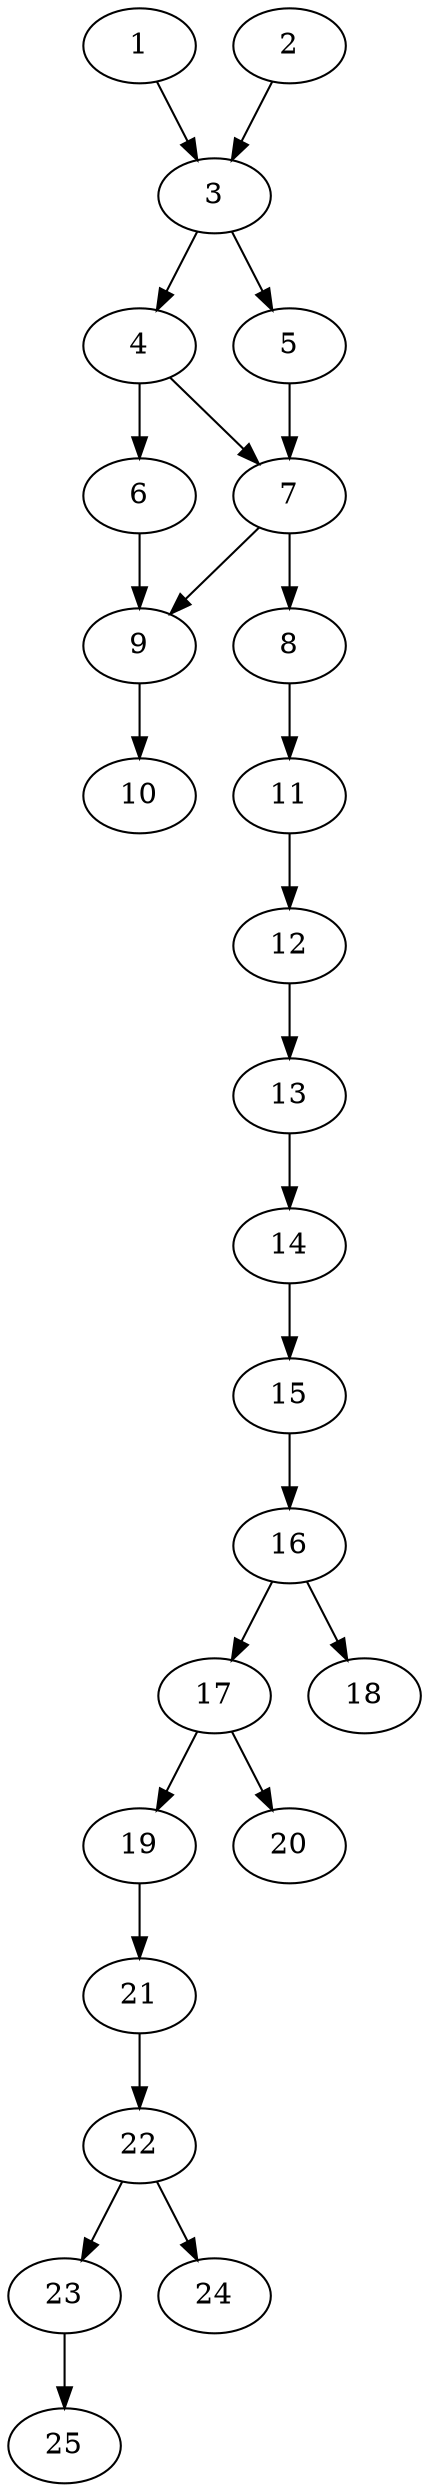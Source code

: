 // DAG automatically generated by daggen at Thu Oct  3 14:00:40 2019
// ./daggen --dot -n 25 --ccr 0.5 --fat 0.3 --regular 0.7 --density 0.6 --mindata 5242880 --maxdata 52428800 
digraph G {
  1 [size="71276544", alpha="0.01", expect_size="35638272"] 
  1 -> 3 [size ="35638272"]
  2 [size="10967040", alpha="0.13", expect_size="5483520"] 
  2 -> 3 [size ="5483520"]
  3 [size="59058176", alpha="0.06", expect_size="29529088"] 
  3 -> 4 [size ="29529088"]
  3 -> 5 [size ="29529088"]
  4 [size="36321280", alpha="0.12", expect_size="18160640"] 
  4 -> 6 [size ="18160640"]
  4 -> 7 [size ="18160640"]
  5 [size="63354880", alpha="0.08", expect_size="31677440"] 
  5 -> 7 [size ="31677440"]
  6 [size="76646400", alpha="0.20", expect_size="38323200"] 
  6 -> 9 [size ="38323200"]
  7 [size="49446912", alpha="0.08", expect_size="24723456"] 
  7 -> 8 [size ="24723456"]
  7 -> 9 [size ="24723456"]
  8 [size="81473536", alpha="0.16", expect_size="40736768"] 
  8 -> 11 [size ="40736768"]
  9 [size="85688320", alpha="0.06", expect_size="42844160"] 
  9 -> 10 [size ="42844160"]
  10 [size="33189888", alpha="0.20", expect_size="16594944"] 
  11 [size="90312704", alpha="0.00", expect_size="45156352"] 
  11 -> 12 [size ="45156352"]
  12 [size="97005568", alpha="0.04", expect_size="48502784"] 
  12 -> 13 [size ="48502784"]
  13 [size="63010816", alpha="0.09", expect_size="31505408"] 
  13 -> 14 [size ="31505408"]
  14 [size="90556416", alpha="0.05", expect_size="45278208"] 
  14 -> 15 [size ="45278208"]
  15 [size="53037056", alpha="0.02", expect_size="26518528"] 
  15 -> 16 [size ="26518528"]
  16 [size="89188352", alpha="0.16", expect_size="44594176"] 
  16 -> 17 [size ="44594176"]
  16 -> 18 [size ="44594176"]
  17 [size="88287232", alpha="0.03", expect_size="44143616"] 
  17 -> 19 [size ="44143616"]
  17 -> 20 [size ="44143616"]
  18 [size="33744896", alpha="0.12", expect_size="16872448"] 
  19 [size="14823424", alpha="0.17", expect_size="7411712"] 
  19 -> 21 [size ="7411712"]
  20 [size="45096960", alpha="0.10", expect_size="22548480"] 
  21 [size="44480512", alpha="0.16", expect_size="22240256"] 
  21 -> 22 [size ="22240256"]
  22 [size="45596672", alpha="0.01", expect_size="22798336"] 
  22 -> 23 [size ="22798336"]
  22 -> 24 [size ="22798336"]
  23 [size="65671168", alpha="0.18", expect_size="32835584"] 
  23 -> 25 [size ="32835584"]
  24 [size="15812608", alpha="0.19", expect_size="7906304"] 
  25 [size="39626752", alpha="0.12", expect_size="19813376"] 
}

